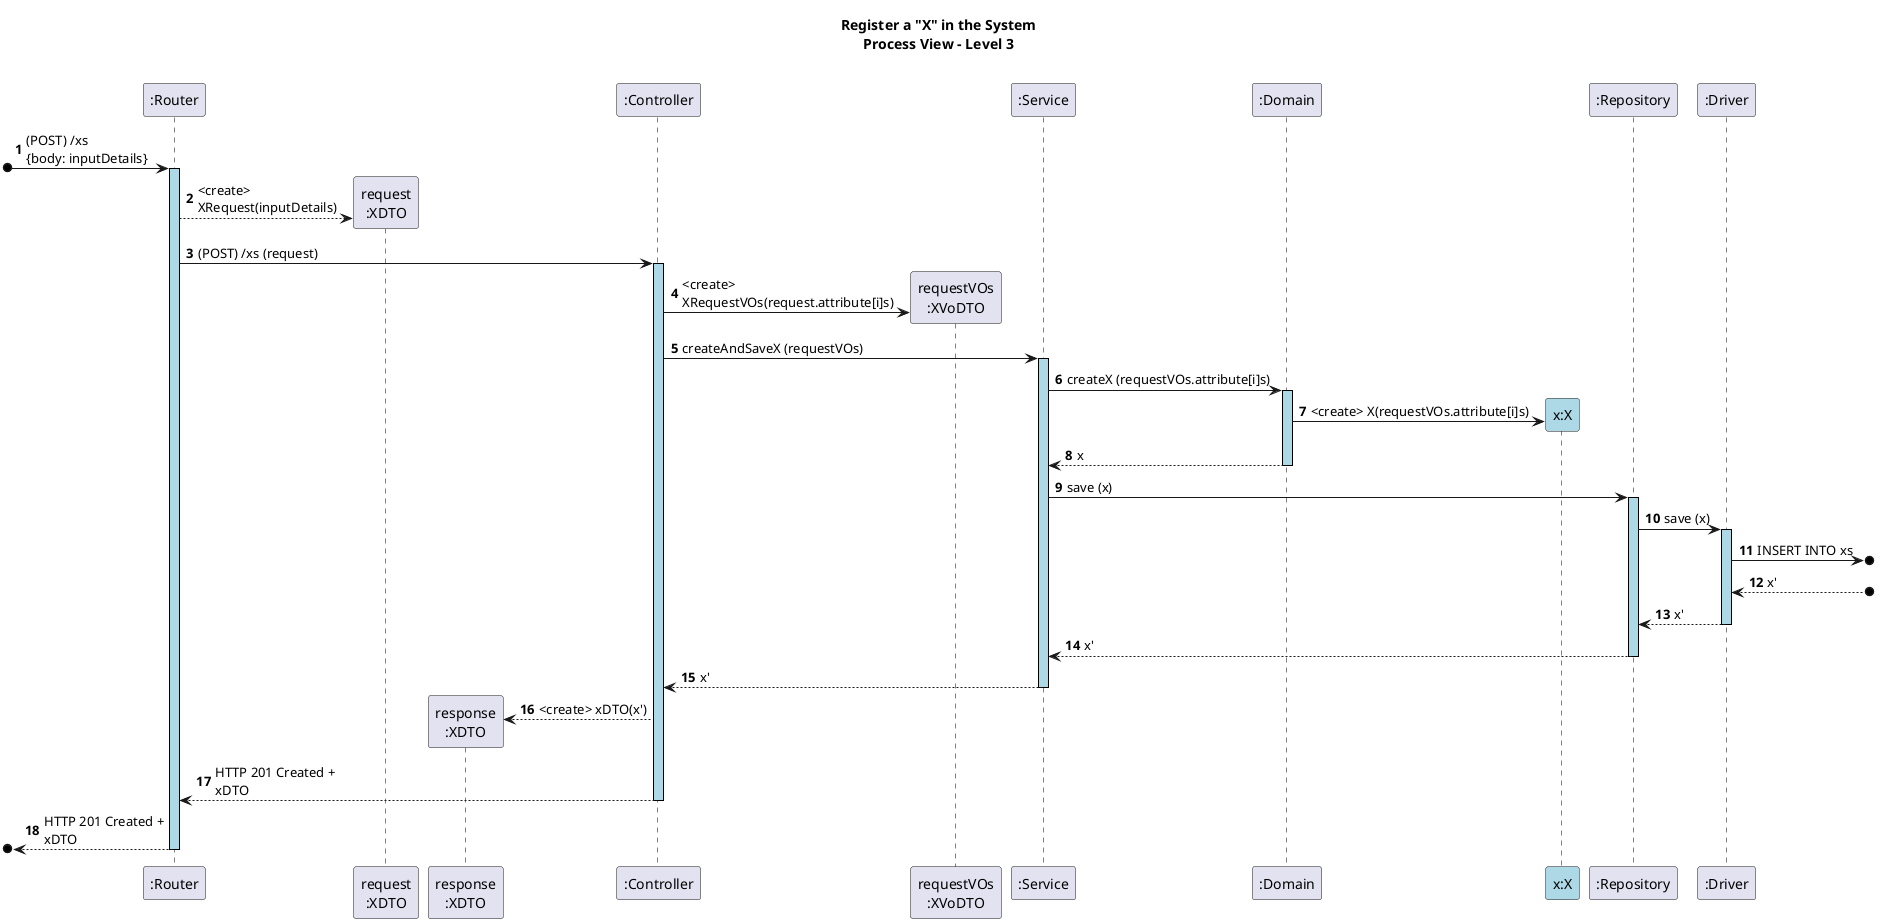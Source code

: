 @startuml
autonumber

skinparam sequence {
    LifelineBorderColor black
    LifelineBackgroundColor LightBlue
    ActorBorderColor black
    ActorBackgroundColor LightGray
    GroupBorderColor #cccccc
    GroupBackgroundColor #f2f2f2
}

title Register a "X" in the System\nProcess View – Level 3

participant ":Router" as RT
participant "request\n:XDTO" as request
participant "response\n:XDTO" as XDTO
participant ":Controller" as CT
participant "requestVOs\n:XVoDTO" as requestVOs
participant ":Service" as SE
participant ":Domain" as DM
participant "x:X" as X #lightBlue
participant ":Repository" as RE
participant ":Driver" as DV


[o-> RT ++: (POST) /xs \n{body: inputDetails}
RT --> request **: <create> \nXRequest(inputDetails)
RT -> CT ++: (POST) /xs (request)
CT -> requestVOs **: <create> \nXRequestVOs(request.attribute[i]s)


CT -> SE ++: createAndSaveX (requestVOs)


SE -> DM ++: createX (requestVOs.attribute[i]s)
DM -> X **: <create> X(requestVOs.attribute[i]s)
DM --> SE --: x



SE -> RE ++: save (x)
RE -> DV++: save (x)
DV ->o]: INSERT INTO xs
DV <--o]: x'
DV --> RE -- : x'
RE --> SE --: x'


SE --> CT --: x'
CT --> XDTO **: <create> xDTO(x')

CT --> RT --: HTTP 201 Created + \nxDTO
[o<-- RT --: HTTP 201 Created + \nxDTO


@enduml